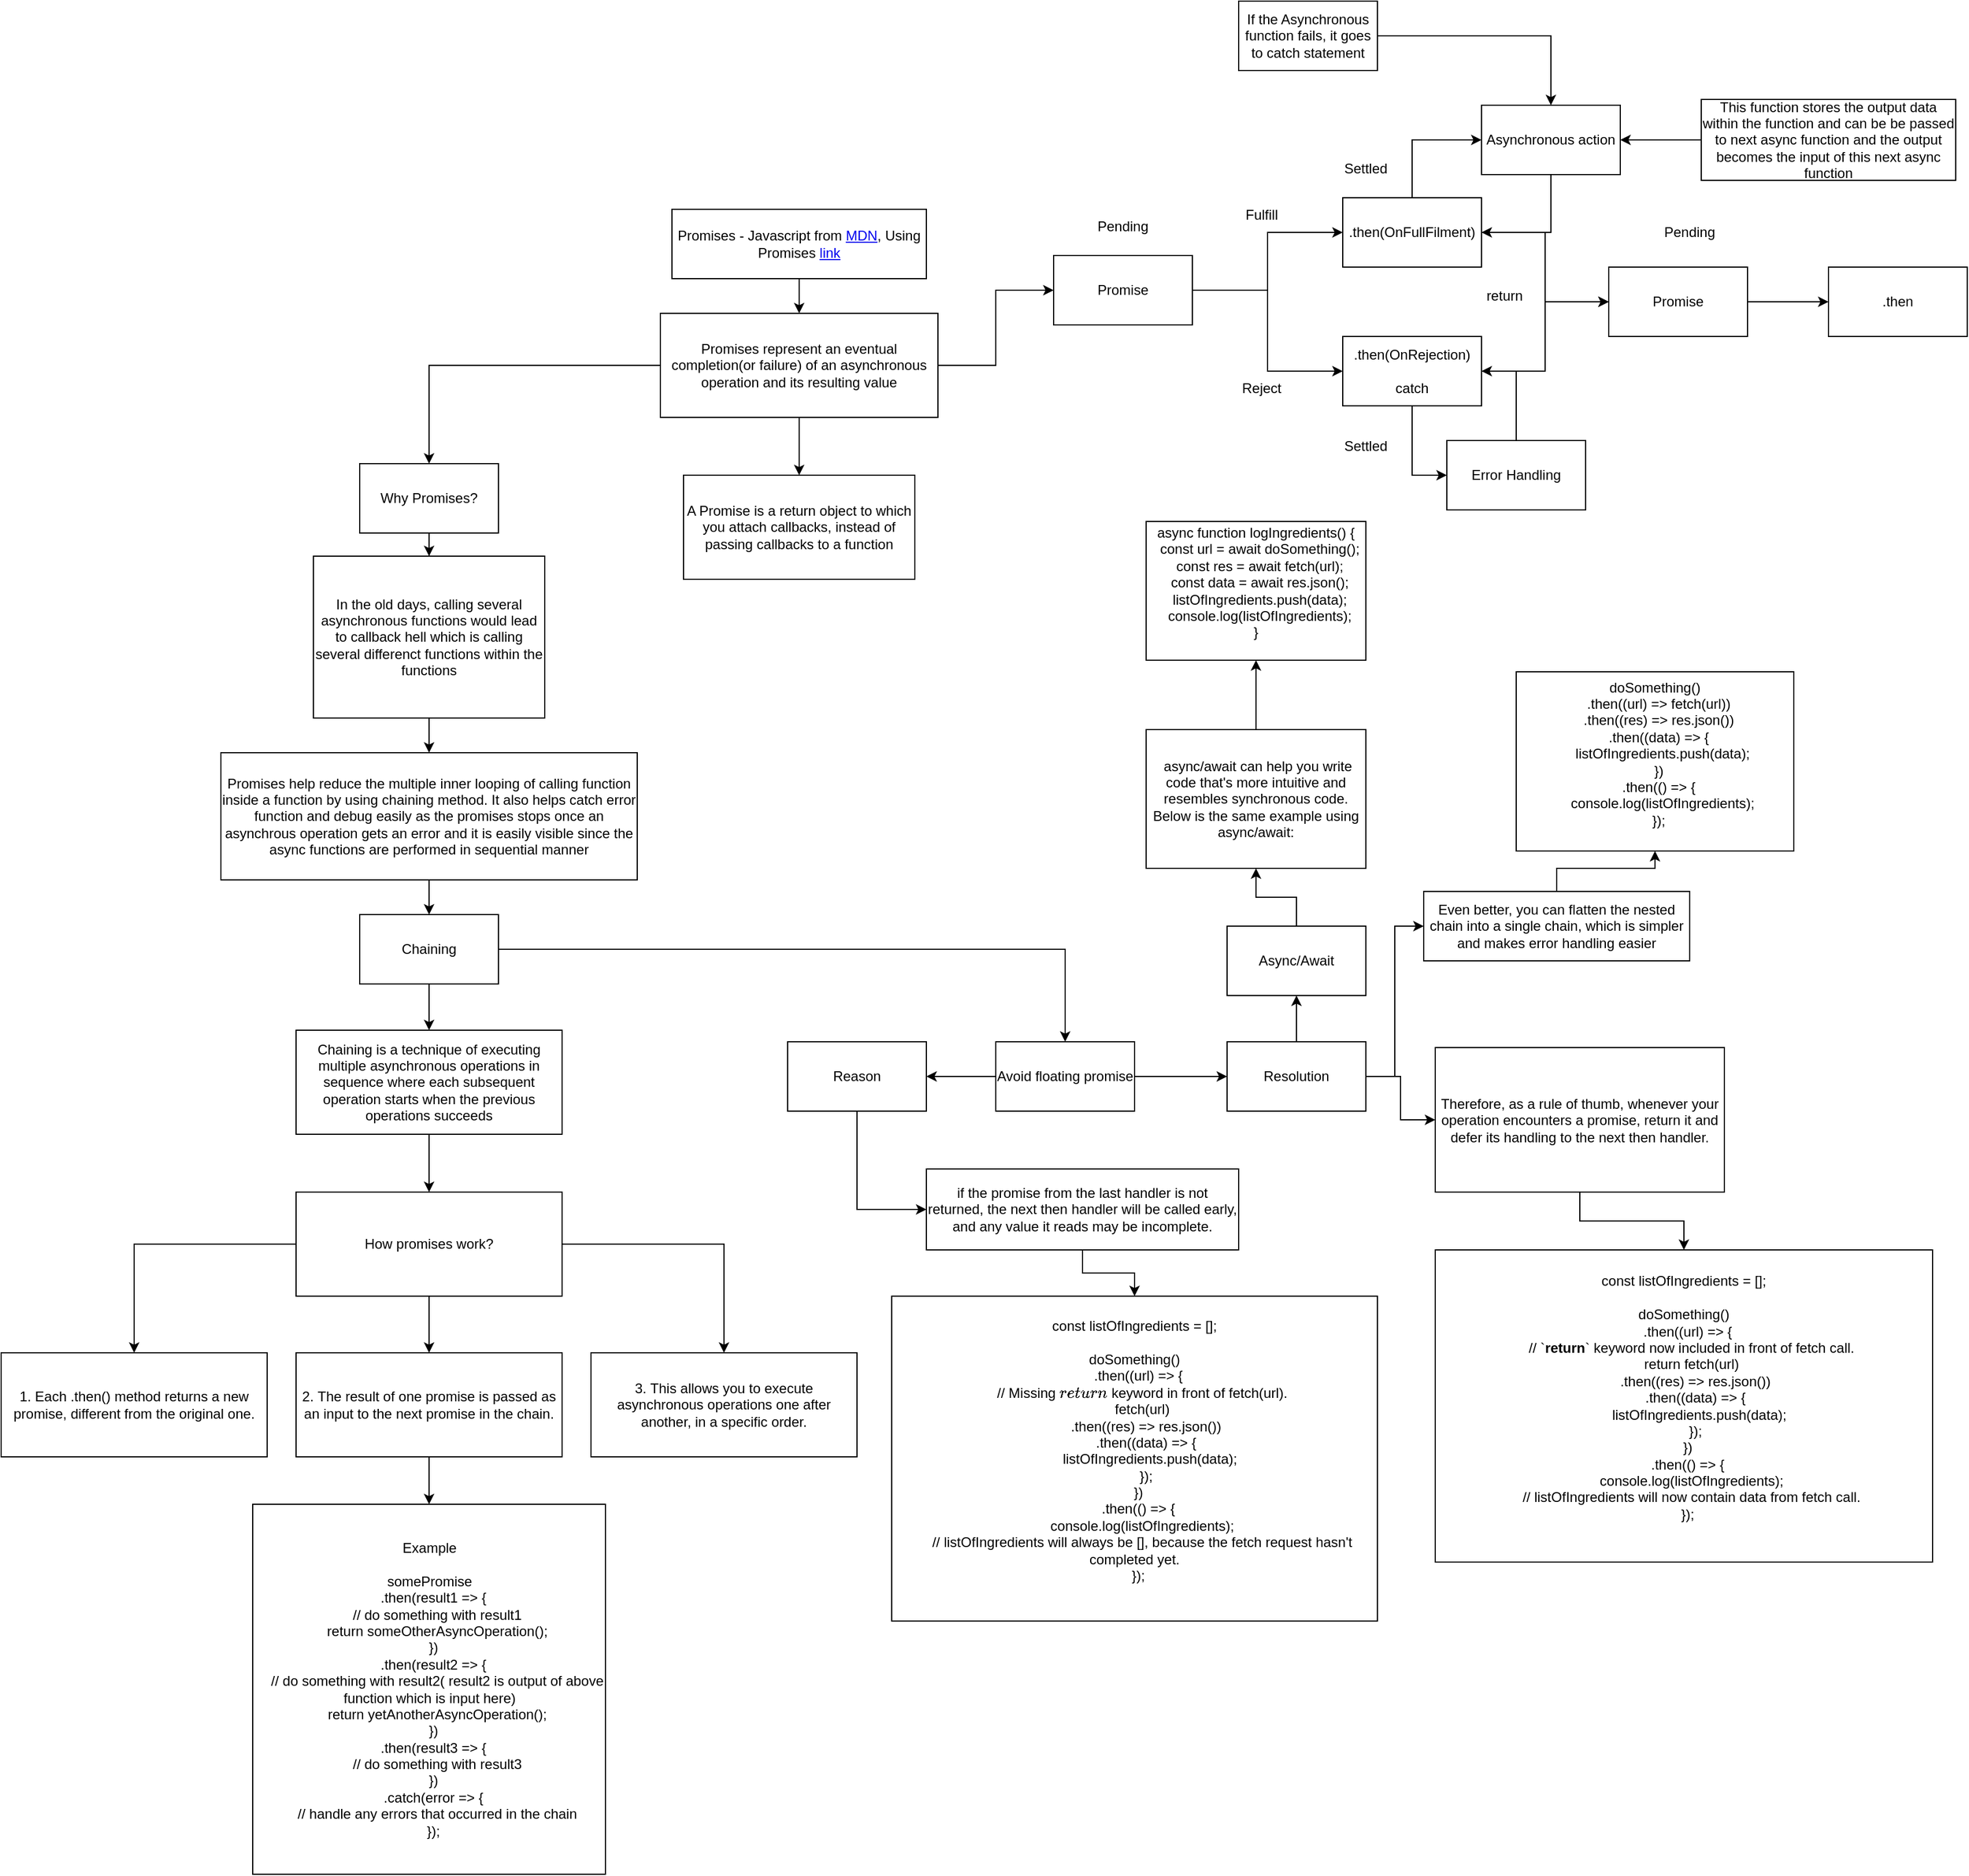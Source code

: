 <mxfile version="24.7.1" type="github">
  <diagram name="Page-1" id="ZCtTJZgCB-62pgYaLrDs">
    <mxGraphModel dx="1976" dy="1730" grid="1" gridSize="10" guides="1" tooltips="1" connect="1" arrows="1" fold="1" page="1" pageScale="1" pageWidth="827" pageHeight="1169" math="0" shadow="0">
      <root>
        <mxCell id="0" />
        <mxCell id="1" parent="0" />
        <mxCell id="sI7mcvTQRgKkUIXhdQUk-55" style="edgeStyle=orthogonalEdgeStyle;rounded=0;orthogonalLoop=1;jettySize=auto;html=1;" parent="1" source="sI7mcvTQRgKkUIXhdQUk-1" target="sI7mcvTQRgKkUIXhdQUk-2" edge="1">
          <mxGeometry relative="1" as="geometry" />
        </mxCell>
        <mxCell id="sI7mcvTQRgKkUIXhdQUk-1" value="Promises - Javascript from &lt;a href=&quot;https://developer.mozilla.org/en-US/docs/Web/JavaScript/Reference/Global_Objects/Promise&quot;&gt;MDN&lt;/a&gt;, Using Promises &lt;a href=&quot;https://developer.mozilla.org/en-US/docs/Web/JavaScript/Guide/Using_promises&quot;&gt;link&lt;/a&gt;" style="rounded=0;whiteSpace=wrap;html=1;" parent="1" vertex="1">
          <mxGeometry x="130" y="90" width="220" height="60" as="geometry" />
        </mxCell>
        <mxCell id="sI7mcvTQRgKkUIXhdQUk-32" style="edgeStyle=orthogonalEdgeStyle;rounded=0;orthogonalLoop=1;jettySize=auto;html=1;entryX=0;entryY=0.5;entryDx=0;entryDy=0;" parent="1" source="sI7mcvTQRgKkUIXhdQUk-2" target="sI7mcvTQRgKkUIXhdQUk-3" edge="1">
          <mxGeometry relative="1" as="geometry" />
        </mxCell>
        <mxCell id="sI7mcvTQRgKkUIXhdQUk-34" style="edgeStyle=orthogonalEdgeStyle;rounded=0;orthogonalLoop=1;jettySize=auto;html=1;" parent="1" source="sI7mcvTQRgKkUIXhdQUk-2" target="sI7mcvTQRgKkUIXhdQUk-33" edge="1">
          <mxGeometry relative="1" as="geometry" />
        </mxCell>
        <mxCell id="sI7mcvTQRgKkUIXhdQUk-36" style="edgeStyle=orthogonalEdgeStyle;rounded=0;orthogonalLoop=1;jettySize=auto;html=1;entryX=0.5;entryY=0;entryDx=0;entryDy=0;" parent="1" source="sI7mcvTQRgKkUIXhdQUk-2" target="sI7mcvTQRgKkUIXhdQUk-35" edge="1">
          <mxGeometry relative="1" as="geometry" />
        </mxCell>
        <mxCell id="sI7mcvTQRgKkUIXhdQUk-2" value="Promises represent an eventual completion(or failure) of an asynchronous operation and its resulting value" style="rounded=0;whiteSpace=wrap;html=1;" parent="1" vertex="1">
          <mxGeometry x="120" y="180" width="240" height="90" as="geometry" />
        </mxCell>
        <mxCell id="sI7mcvTQRgKkUIXhdQUk-10" style="edgeStyle=orthogonalEdgeStyle;rounded=0;orthogonalLoop=1;jettySize=auto;html=1;entryX=0;entryY=0.5;entryDx=0;entryDy=0;" parent="1" source="sI7mcvTQRgKkUIXhdQUk-3" target="sI7mcvTQRgKkUIXhdQUk-5" edge="1">
          <mxGeometry relative="1" as="geometry" />
        </mxCell>
        <mxCell id="sI7mcvTQRgKkUIXhdQUk-11" style="edgeStyle=orthogonalEdgeStyle;rounded=0;orthogonalLoop=1;jettySize=auto;html=1;entryX=0;entryY=0.5;entryDx=0;entryDy=0;" parent="1" source="sI7mcvTQRgKkUIXhdQUk-3" target="sI7mcvTQRgKkUIXhdQUk-4" edge="1">
          <mxGeometry relative="1" as="geometry" />
        </mxCell>
        <mxCell id="sI7mcvTQRgKkUIXhdQUk-3" value="Promise" style="rounded=0;whiteSpace=wrap;html=1;" parent="1" vertex="1">
          <mxGeometry x="460" y="130" width="120" height="60" as="geometry" />
        </mxCell>
        <mxCell id="sI7mcvTQRgKkUIXhdQUk-12" style="edgeStyle=orthogonalEdgeStyle;rounded=0;orthogonalLoop=1;jettySize=auto;html=1;entryX=0;entryY=0.5;entryDx=0;entryDy=0;" parent="1" source="sI7mcvTQRgKkUIXhdQUk-4" target="sI7mcvTQRgKkUIXhdQUk-6" edge="1">
          <mxGeometry relative="1" as="geometry" />
        </mxCell>
        <mxCell id="sI7mcvTQRgKkUIXhdQUk-14" style="edgeStyle=orthogonalEdgeStyle;rounded=0;orthogonalLoop=1;jettySize=auto;html=1;" parent="1" source="sI7mcvTQRgKkUIXhdQUk-4" target="sI7mcvTQRgKkUIXhdQUk-8" edge="1">
          <mxGeometry relative="1" as="geometry" />
        </mxCell>
        <mxCell id="sI7mcvTQRgKkUIXhdQUk-4" value=".then(OnFullFilment)" style="rounded=0;whiteSpace=wrap;html=1;" parent="1" vertex="1">
          <mxGeometry x="710" y="80" width="120" height="60" as="geometry" />
        </mxCell>
        <mxCell id="sI7mcvTQRgKkUIXhdQUk-15" style="edgeStyle=orthogonalEdgeStyle;rounded=0;orthogonalLoop=1;jettySize=auto;html=1;entryX=0;entryY=0.5;entryDx=0;entryDy=0;" parent="1" source="sI7mcvTQRgKkUIXhdQUk-5" target="sI7mcvTQRgKkUIXhdQUk-7" edge="1">
          <mxGeometry relative="1" as="geometry" />
        </mxCell>
        <mxCell id="sI7mcvTQRgKkUIXhdQUk-18" style="edgeStyle=orthogonalEdgeStyle;rounded=0;orthogonalLoop=1;jettySize=auto;html=1;entryX=0;entryY=0.5;entryDx=0;entryDy=0;" parent="1" source="sI7mcvTQRgKkUIXhdQUk-5" target="sI7mcvTQRgKkUIXhdQUk-8" edge="1">
          <mxGeometry relative="1" as="geometry" />
        </mxCell>
        <mxCell id="sI7mcvTQRgKkUIXhdQUk-5" value=".then(OnRejection)&lt;br&gt;&lt;br&gt;catch" style="rounded=0;whiteSpace=wrap;html=1;" parent="1" vertex="1">
          <mxGeometry x="710" y="200" width="120" height="60" as="geometry" />
        </mxCell>
        <mxCell id="sI7mcvTQRgKkUIXhdQUk-13" style="edgeStyle=orthogonalEdgeStyle;rounded=0;orthogonalLoop=1;jettySize=auto;html=1;entryX=1;entryY=0.5;entryDx=0;entryDy=0;" parent="1" source="sI7mcvTQRgKkUIXhdQUk-6" target="sI7mcvTQRgKkUIXhdQUk-4" edge="1">
          <mxGeometry relative="1" as="geometry" />
        </mxCell>
        <mxCell id="sI7mcvTQRgKkUIXhdQUk-6" value="Asynchronous action" style="rounded=0;whiteSpace=wrap;html=1;" parent="1" vertex="1">
          <mxGeometry x="830" width="120" height="60" as="geometry" />
        </mxCell>
        <mxCell id="sI7mcvTQRgKkUIXhdQUk-16" style="edgeStyle=orthogonalEdgeStyle;rounded=0;orthogonalLoop=1;jettySize=auto;html=1;entryX=1;entryY=0.5;entryDx=0;entryDy=0;" parent="1" source="sI7mcvTQRgKkUIXhdQUk-7" target="sI7mcvTQRgKkUIXhdQUk-5" edge="1">
          <mxGeometry relative="1" as="geometry" />
        </mxCell>
        <mxCell id="sI7mcvTQRgKkUIXhdQUk-7" value="Error Handling" style="rounded=0;whiteSpace=wrap;html=1;" parent="1" vertex="1">
          <mxGeometry x="800" y="290" width="120" height="60" as="geometry" />
        </mxCell>
        <mxCell id="sI7mcvTQRgKkUIXhdQUk-19" style="edgeStyle=orthogonalEdgeStyle;rounded=0;orthogonalLoop=1;jettySize=auto;html=1;entryX=0;entryY=0.5;entryDx=0;entryDy=0;" parent="1" source="sI7mcvTQRgKkUIXhdQUk-8" target="sI7mcvTQRgKkUIXhdQUk-9" edge="1">
          <mxGeometry relative="1" as="geometry" />
        </mxCell>
        <mxCell id="sI7mcvTQRgKkUIXhdQUk-8" value="Promise" style="rounded=0;whiteSpace=wrap;html=1;" parent="1" vertex="1">
          <mxGeometry x="940" y="140" width="120" height="60" as="geometry" />
        </mxCell>
        <mxCell id="sI7mcvTQRgKkUIXhdQUk-9" value=".then" style="rounded=0;whiteSpace=wrap;html=1;" parent="1" vertex="1">
          <mxGeometry x="1130" y="140" width="120" height="60" as="geometry" />
        </mxCell>
        <mxCell id="sI7mcvTQRgKkUIXhdQUk-20" value="Fulfill" style="text;html=1;align=center;verticalAlign=middle;whiteSpace=wrap;rounded=0;" parent="1" vertex="1">
          <mxGeometry x="610" y="80" width="60" height="30" as="geometry" />
        </mxCell>
        <mxCell id="sI7mcvTQRgKkUIXhdQUk-21" value="Reject" style="text;html=1;align=center;verticalAlign=middle;whiteSpace=wrap;rounded=0;" parent="1" vertex="1">
          <mxGeometry x="610" y="230" width="60" height="30" as="geometry" />
        </mxCell>
        <mxCell id="sI7mcvTQRgKkUIXhdQUk-22" value="Pending" style="text;html=1;align=center;verticalAlign=middle;whiteSpace=wrap;rounded=0;" parent="1" vertex="1">
          <mxGeometry x="490" y="90" width="60" height="30" as="geometry" />
        </mxCell>
        <mxCell id="sI7mcvTQRgKkUIXhdQUk-23" value="Settled" style="text;html=1;align=center;verticalAlign=middle;whiteSpace=wrap;rounded=0;" parent="1" vertex="1">
          <mxGeometry x="700" y="40" width="60" height="30" as="geometry" />
        </mxCell>
        <mxCell id="sI7mcvTQRgKkUIXhdQUk-24" value="Settled" style="text;html=1;align=center;verticalAlign=middle;whiteSpace=wrap;rounded=0;" parent="1" vertex="1">
          <mxGeometry x="700" y="280" width="60" height="30" as="geometry" />
        </mxCell>
        <mxCell id="sI7mcvTQRgKkUIXhdQUk-25" value="return" style="text;html=1;align=center;verticalAlign=middle;whiteSpace=wrap;rounded=0;" parent="1" vertex="1">
          <mxGeometry x="820" y="150" width="60" height="30" as="geometry" />
        </mxCell>
        <mxCell id="sI7mcvTQRgKkUIXhdQUk-26" value="Pending" style="text;html=1;align=center;verticalAlign=middle;whiteSpace=wrap;rounded=0;" parent="1" vertex="1">
          <mxGeometry x="980" y="95" width="60" height="30" as="geometry" />
        </mxCell>
        <mxCell id="sI7mcvTQRgKkUIXhdQUk-29" style="edgeStyle=orthogonalEdgeStyle;rounded=0;orthogonalLoop=1;jettySize=auto;html=1;entryX=1;entryY=0.5;entryDx=0;entryDy=0;" parent="1" source="sI7mcvTQRgKkUIXhdQUk-27" target="sI7mcvTQRgKkUIXhdQUk-6" edge="1">
          <mxGeometry relative="1" as="geometry" />
        </mxCell>
        <mxCell id="sI7mcvTQRgKkUIXhdQUk-27" value="This function stores the output data within the function and can be be passed to next async function and the output becomes the input of this next async function" style="rounded=0;whiteSpace=wrap;html=1;" parent="1" vertex="1">
          <mxGeometry x="1020" y="-5" width="220" height="70" as="geometry" />
        </mxCell>
        <mxCell id="sI7mcvTQRgKkUIXhdQUk-31" style="edgeStyle=orthogonalEdgeStyle;rounded=0;orthogonalLoop=1;jettySize=auto;html=1;" parent="1" source="sI7mcvTQRgKkUIXhdQUk-30" target="sI7mcvTQRgKkUIXhdQUk-6" edge="1">
          <mxGeometry relative="1" as="geometry" />
        </mxCell>
        <mxCell id="sI7mcvTQRgKkUIXhdQUk-30" value="If the Asynchronous function fails, it goes to catch statement" style="rounded=0;whiteSpace=wrap;html=1;" parent="1" vertex="1">
          <mxGeometry x="620" y="-90" width="120" height="60" as="geometry" />
        </mxCell>
        <mxCell id="sI7mcvTQRgKkUIXhdQUk-33" value="A Promise is a return object to which you attach callbacks, instead of passing callbacks to a function" style="rounded=0;whiteSpace=wrap;html=1;" parent="1" vertex="1">
          <mxGeometry x="140" y="320" width="200" height="90" as="geometry" />
        </mxCell>
        <mxCell id="sI7mcvTQRgKkUIXhdQUk-38" style="edgeStyle=orthogonalEdgeStyle;rounded=0;orthogonalLoop=1;jettySize=auto;html=1;" parent="1" source="sI7mcvTQRgKkUIXhdQUk-35" target="sI7mcvTQRgKkUIXhdQUk-37" edge="1">
          <mxGeometry relative="1" as="geometry" />
        </mxCell>
        <mxCell id="sI7mcvTQRgKkUIXhdQUk-35" value="Why Promises?" style="rounded=0;whiteSpace=wrap;html=1;" parent="1" vertex="1">
          <mxGeometry x="-140" y="310" width="120" height="60" as="geometry" />
        </mxCell>
        <mxCell id="sI7mcvTQRgKkUIXhdQUk-51" style="edgeStyle=orthogonalEdgeStyle;rounded=0;orthogonalLoop=1;jettySize=auto;html=1;" parent="1" source="sI7mcvTQRgKkUIXhdQUk-37" target="sI7mcvTQRgKkUIXhdQUk-39" edge="1">
          <mxGeometry relative="1" as="geometry" />
        </mxCell>
        <mxCell id="sI7mcvTQRgKkUIXhdQUk-37" value="In the old days, calling several asynchronous functions would lead to callback hell which is calling several differenct functions within the functions" style="rounded=0;whiteSpace=wrap;html=1;" parent="1" vertex="1">
          <mxGeometry x="-180" y="390" width="200" height="140" as="geometry" />
        </mxCell>
        <mxCell id="sI7mcvTQRgKkUIXhdQUk-52" style="edgeStyle=orthogonalEdgeStyle;rounded=0;orthogonalLoop=1;jettySize=auto;html=1;" parent="1" source="sI7mcvTQRgKkUIXhdQUk-39" target="sI7mcvTQRgKkUIXhdQUk-40" edge="1">
          <mxGeometry relative="1" as="geometry" />
        </mxCell>
        <mxCell id="sI7mcvTQRgKkUIXhdQUk-39" value="Promises help reduce the multiple inner looping of calling function inside a function by using chaining method. It also helps catch error function and debug easily as the promises stops once an asynchrous operation gets an error and it is easily visible since the async functions are performed in sequential manner" style="rounded=0;whiteSpace=wrap;html=1;" parent="1" vertex="1">
          <mxGeometry x="-260" y="560" width="360" height="110" as="geometry" />
        </mxCell>
        <mxCell id="sI7mcvTQRgKkUIXhdQUk-53" style="edgeStyle=orthogonalEdgeStyle;rounded=0;orthogonalLoop=1;jettySize=auto;html=1;entryX=0.5;entryY=0;entryDx=0;entryDy=0;" parent="1" source="sI7mcvTQRgKkUIXhdQUk-40" target="sI7mcvTQRgKkUIXhdQUk-41" edge="1">
          <mxGeometry relative="1" as="geometry" />
        </mxCell>
        <mxCell id="6V_Kw25gb9ozs9smhxZg-2" style="edgeStyle=orthogonalEdgeStyle;rounded=0;orthogonalLoop=1;jettySize=auto;html=1;entryX=0.5;entryY=0;entryDx=0;entryDy=0;" edge="1" parent="1" source="sI7mcvTQRgKkUIXhdQUk-40" target="6V_Kw25gb9ozs9smhxZg-1">
          <mxGeometry relative="1" as="geometry" />
        </mxCell>
        <mxCell id="sI7mcvTQRgKkUIXhdQUk-40" value="Chaining" style="rounded=0;whiteSpace=wrap;html=1;" parent="1" vertex="1">
          <mxGeometry x="-140" y="700" width="120" height="60" as="geometry" />
        </mxCell>
        <mxCell id="sI7mcvTQRgKkUIXhdQUk-54" style="edgeStyle=orthogonalEdgeStyle;rounded=0;orthogonalLoop=1;jettySize=auto;html=1;entryX=0.5;entryY=0;entryDx=0;entryDy=0;" parent="1" source="sI7mcvTQRgKkUIXhdQUk-41" target="sI7mcvTQRgKkUIXhdQUk-42" edge="1">
          <mxGeometry relative="1" as="geometry" />
        </mxCell>
        <mxCell id="sI7mcvTQRgKkUIXhdQUk-41" value="Chaining is a technique of executing multiple asynchronous operations in sequence where each subsequent operation starts when the previous operations succeeds" style="rounded=0;whiteSpace=wrap;html=1;" parent="1" vertex="1">
          <mxGeometry x="-195" y="800" width="230" height="90" as="geometry" />
        </mxCell>
        <mxCell id="sI7mcvTQRgKkUIXhdQUk-46" style="edgeStyle=orthogonalEdgeStyle;rounded=0;orthogonalLoop=1;jettySize=auto;html=1;entryX=0.5;entryY=0;entryDx=0;entryDy=0;" parent="1" source="sI7mcvTQRgKkUIXhdQUk-42" target="sI7mcvTQRgKkUIXhdQUk-43" edge="1">
          <mxGeometry relative="1" as="geometry" />
        </mxCell>
        <mxCell id="sI7mcvTQRgKkUIXhdQUk-47" style="edgeStyle=orthogonalEdgeStyle;rounded=0;orthogonalLoop=1;jettySize=auto;html=1;" parent="1" source="sI7mcvTQRgKkUIXhdQUk-42" target="sI7mcvTQRgKkUIXhdQUk-44" edge="1">
          <mxGeometry relative="1" as="geometry" />
        </mxCell>
        <mxCell id="sI7mcvTQRgKkUIXhdQUk-48" style="edgeStyle=orthogonalEdgeStyle;rounded=0;orthogonalLoop=1;jettySize=auto;html=1;" parent="1" source="sI7mcvTQRgKkUIXhdQUk-42" target="sI7mcvTQRgKkUIXhdQUk-45" edge="1">
          <mxGeometry relative="1" as="geometry" />
        </mxCell>
        <mxCell id="sI7mcvTQRgKkUIXhdQUk-42" value="How promises work?" style="rounded=0;whiteSpace=wrap;html=1;" parent="1" vertex="1">
          <mxGeometry x="-195" y="940" width="230" height="90" as="geometry" />
        </mxCell>
        <mxCell id="sI7mcvTQRgKkUIXhdQUk-43" value="1.&amp;nbsp;Each .then() method returns a new promise, different from the original one." style="rounded=0;whiteSpace=wrap;html=1;" parent="1" vertex="1">
          <mxGeometry x="-450" y="1079" width="230" height="90" as="geometry" />
        </mxCell>
        <mxCell id="sI7mcvTQRgKkUIXhdQUk-50" style="edgeStyle=orthogonalEdgeStyle;rounded=0;orthogonalLoop=1;jettySize=auto;html=1;" parent="1" source="sI7mcvTQRgKkUIXhdQUk-44" target="sI7mcvTQRgKkUIXhdQUk-49" edge="1">
          <mxGeometry relative="1" as="geometry" />
        </mxCell>
        <mxCell id="sI7mcvTQRgKkUIXhdQUk-44" value="2.&amp;nbsp;The result of one promise is passed as an input to the next promise in the chain." style="rounded=0;whiteSpace=wrap;html=1;" parent="1" vertex="1">
          <mxGeometry x="-195" y="1079" width="230" height="90" as="geometry" />
        </mxCell>
        <mxCell id="sI7mcvTQRgKkUIXhdQUk-45" value="3.&amp;nbsp;This allows you to execute asynchronous operations one after another, in a specific order." style="rounded=0;whiteSpace=wrap;html=1;" parent="1" vertex="1">
          <mxGeometry x="60" y="1079" width="230" height="90" as="geometry" />
        </mxCell>
        <mxCell id="sI7mcvTQRgKkUIXhdQUk-49" value="&lt;div&gt;Example&lt;br&gt;&lt;br&gt;somePromise&lt;/div&gt;&lt;div&gt;&amp;nbsp; .then(result1 =&amp;gt; {&lt;/div&gt;&lt;div&gt;&amp;nbsp; &amp;nbsp; // do something with result1&lt;/div&gt;&lt;div&gt;&amp;nbsp; &amp;nbsp; return someOtherAsyncOperation();&lt;/div&gt;&lt;div&gt;&amp;nbsp; })&lt;/div&gt;&lt;div&gt;&amp;nbsp; .then(result2 =&amp;gt; {&lt;/div&gt;&lt;div&gt;&amp;nbsp; &amp;nbsp; // do something with result2( result2 is output of above function which is input here)&lt;/div&gt;&lt;div&gt;&amp;nbsp; &amp;nbsp; return yetAnotherAsyncOperation();&lt;/div&gt;&lt;div&gt;&amp;nbsp; })&lt;/div&gt;&lt;div&gt;&amp;nbsp; .then(result3 =&amp;gt; {&lt;/div&gt;&lt;div&gt;&amp;nbsp; &amp;nbsp; // do something with result3&lt;/div&gt;&lt;div&gt;&amp;nbsp; })&lt;/div&gt;&lt;div&gt;&amp;nbsp; .catch(error =&amp;gt; {&lt;/div&gt;&lt;div&gt;&amp;nbsp; &amp;nbsp; // handle any errors that occurred in the chain&lt;/div&gt;&lt;div&gt;&amp;nbsp; });&lt;/div&gt;" style="rounded=0;whiteSpace=wrap;html=1;" parent="1" vertex="1">
          <mxGeometry x="-232.5" y="1210" width="305" height="320" as="geometry" />
        </mxCell>
        <mxCell id="6V_Kw25gb9ozs9smhxZg-7" style="edgeStyle=orthogonalEdgeStyle;rounded=0;orthogonalLoop=1;jettySize=auto;html=1;entryX=1;entryY=0.5;entryDx=0;entryDy=0;" edge="1" parent="1" source="6V_Kw25gb9ozs9smhxZg-1" target="6V_Kw25gb9ozs9smhxZg-6">
          <mxGeometry relative="1" as="geometry" />
        </mxCell>
        <mxCell id="6V_Kw25gb9ozs9smhxZg-11" style="edgeStyle=orthogonalEdgeStyle;rounded=0;orthogonalLoop=1;jettySize=auto;html=1;" edge="1" parent="1" source="6V_Kw25gb9ozs9smhxZg-1" target="6V_Kw25gb9ozs9smhxZg-9">
          <mxGeometry relative="1" as="geometry" />
        </mxCell>
        <mxCell id="6V_Kw25gb9ozs9smhxZg-1" value="Avoid floating promise" style="rounded=0;whiteSpace=wrap;html=1;" vertex="1" parent="1">
          <mxGeometry x="410" y="810" width="120" height="60" as="geometry" />
        </mxCell>
        <mxCell id="6V_Kw25gb9ozs9smhxZg-5" style="edgeStyle=orthogonalEdgeStyle;rounded=0;orthogonalLoop=1;jettySize=auto;html=1;" edge="1" parent="1" source="6V_Kw25gb9ozs9smhxZg-3" target="6V_Kw25gb9ozs9smhxZg-4">
          <mxGeometry relative="1" as="geometry" />
        </mxCell>
        <mxCell id="6V_Kw25gb9ozs9smhxZg-3" value="if the promise from the last handler is not returned, the next then handler will be called early, and any value it reads may be incomplete." style="rounded=0;whiteSpace=wrap;html=1;" vertex="1" parent="1">
          <mxGeometry x="350" y="920" width="270" height="70" as="geometry" />
        </mxCell>
        <mxCell id="6V_Kw25gb9ozs9smhxZg-4" value="&lt;div&gt;const listOfIngredients = [];&lt;/div&gt;&lt;div&gt;&lt;br&gt;&lt;/div&gt;&lt;div&gt;doSomething()&lt;/div&gt;&lt;div&gt;&amp;nbsp; .then((url) =&amp;gt; {&lt;/div&gt;&lt;div&gt;&amp;nbsp; &amp;nbsp; // Missing `return` keyword in front of fetch(url).&lt;/div&gt;&lt;div&gt;&amp;nbsp; &amp;nbsp; fetch(url)&lt;/div&gt;&lt;div&gt;&amp;nbsp; &amp;nbsp; &amp;nbsp; .then((res) =&amp;gt; res.json())&lt;/div&gt;&lt;div&gt;&amp;nbsp; &amp;nbsp; &amp;nbsp; .then((data) =&amp;gt; {&lt;/div&gt;&lt;div&gt;&amp;nbsp; &amp;nbsp; &amp;nbsp; &amp;nbsp; listOfIngredients.push(data);&lt;/div&gt;&lt;div&gt;&amp;nbsp; &amp;nbsp; &amp;nbsp; });&lt;/div&gt;&lt;div&gt;&amp;nbsp; })&lt;/div&gt;&lt;div&gt;&amp;nbsp; .then(() =&amp;gt; {&lt;/div&gt;&lt;div&gt;&amp;nbsp; &amp;nbsp; console.log(listOfIngredients);&lt;/div&gt;&lt;div&gt;&amp;nbsp; &amp;nbsp; // listOfIngredients will always be [], because the fetch request hasn&#39;t completed yet.&lt;/div&gt;&lt;div&gt;&amp;nbsp; });&lt;/div&gt;&lt;div&gt;&lt;br&gt;&lt;/div&gt;" style="rounded=0;whiteSpace=wrap;html=1;" vertex="1" parent="1">
          <mxGeometry x="320" y="1030" width="420" height="281" as="geometry" />
        </mxCell>
        <mxCell id="6V_Kw25gb9ozs9smhxZg-8" style="edgeStyle=orthogonalEdgeStyle;rounded=0;orthogonalLoop=1;jettySize=auto;html=1;entryX=0;entryY=0.5;entryDx=0;entryDy=0;" edge="1" parent="1" source="6V_Kw25gb9ozs9smhxZg-6" target="6V_Kw25gb9ozs9smhxZg-3">
          <mxGeometry relative="1" as="geometry" />
        </mxCell>
        <mxCell id="6V_Kw25gb9ozs9smhxZg-6" value="Reason" style="rounded=0;whiteSpace=wrap;html=1;" vertex="1" parent="1">
          <mxGeometry x="230" y="810" width="120" height="60" as="geometry" />
        </mxCell>
        <mxCell id="6V_Kw25gb9ozs9smhxZg-12" style="edgeStyle=orthogonalEdgeStyle;rounded=0;orthogonalLoop=1;jettySize=auto;html=1;entryX=0;entryY=0.5;entryDx=0;entryDy=0;" edge="1" parent="1" source="6V_Kw25gb9ozs9smhxZg-9" target="6V_Kw25gb9ozs9smhxZg-10">
          <mxGeometry relative="1" as="geometry" />
        </mxCell>
        <mxCell id="6V_Kw25gb9ozs9smhxZg-17" style="edgeStyle=orthogonalEdgeStyle;rounded=0;orthogonalLoop=1;jettySize=auto;html=1;entryX=0;entryY=0.5;entryDx=0;entryDy=0;" edge="1" parent="1" source="6V_Kw25gb9ozs9smhxZg-9" target="6V_Kw25gb9ozs9smhxZg-15">
          <mxGeometry relative="1" as="geometry" />
        </mxCell>
        <mxCell id="6V_Kw25gb9ozs9smhxZg-22" style="edgeStyle=orthogonalEdgeStyle;rounded=0;orthogonalLoop=1;jettySize=auto;html=1;entryX=0.5;entryY=1;entryDx=0;entryDy=0;" edge="1" parent="1" source="6V_Kw25gb9ozs9smhxZg-9" target="6V_Kw25gb9ozs9smhxZg-19">
          <mxGeometry relative="1" as="geometry" />
        </mxCell>
        <mxCell id="6V_Kw25gb9ozs9smhxZg-9" value="Resolution" style="rounded=0;whiteSpace=wrap;html=1;" vertex="1" parent="1">
          <mxGeometry x="610" y="810" width="120" height="60" as="geometry" />
        </mxCell>
        <mxCell id="6V_Kw25gb9ozs9smhxZg-14" style="edgeStyle=orthogonalEdgeStyle;rounded=0;orthogonalLoop=1;jettySize=auto;html=1;" edge="1" parent="1" source="6V_Kw25gb9ozs9smhxZg-10" target="6V_Kw25gb9ozs9smhxZg-13">
          <mxGeometry relative="1" as="geometry" />
        </mxCell>
        <mxCell id="6V_Kw25gb9ozs9smhxZg-10" value="Therefore, as a rule of thumb, whenever your operation encounters a promise, return it and defer its handling to the next then handler." style="rounded=0;whiteSpace=wrap;html=1;" vertex="1" parent="1">
          <mxGeometry x="790" y="815" width="250" height="125" as="geometry" />
        </mxCell>
        <mxCell id="6V_Kw25gb9ozs9smhxZg-13" value="&lt;div&gt;const listOfIngredients = [];&lt;/div&gt;&lt;div&gt;&lt;br&gt;&lt;/div&gt;&lt;div&gt;doSomething()&lt;/div&gt;&lt;div&gt;&amp;nbsp; .then((url) =&amp;gt; {&lt;/div&gt;&lt;div&gt;&amp;nbsp; &amp;nbsp; // `&lt;b&gt;return&lt;/b&gt;` keyword now included in front of fetch call.&lt;/div&gt;&lt;div&gt;&amp;nbsp; &amp;nbsp; return fetch(url)&lt;/div&gt;&lt;div&gt;&amp;nbsp; &amp;nbsp; &amp;nbsp; .then((res) =&amp;gt; res.json())&lt;/div&gt;&lt;div&gt;&amp;nbsp; &amp;nbsp; &amp;nbsp; .then((data) =&amp;gt; {&lt;/div&gt;&lt;div&gt;&amp;nbsp; &amp;nbsp; &amp;nbsp; &amp;nbsp; listOfIngredients.push(data);&lt;/div&gt;&lt;div&gt;&amp;nbsp; &amp;nbsp; &amp;nbsp; });&lt;/div&gt;&lt;div&gt;&amp;nbsp; })&lt;/div&gt;&lt;div&gt;&amp;nbsp; .then(() =&amp;gt; {&lt;/div&gt;&lt;div&gt;&amp;nbsp; &amp;nbsp; console.log(listOfIngredients);&lt;/div&gt;&lt;div&gt;&amp;nbsp; &amp;nbsp; // listOfIngredients will now contain data from fetch call.&lt;/div&gt;&lt;div&gt;&amp;nbsp; });&lt;/div&gt;&lt;div&gt;&lt;br&gt;&lt;/div&gt;" style="rounded=0;whiteSpace=wrap;html=1;" vertex="1" parent="1">
          <mxGeometry x="790" y="990" width="430" height="270" as="geometry" />
        </mxCell>
        <mxCell id="6V_Kw25gb9ozs9smhxZg-18" style="edgeStyle=orthogonalEdgeStyle;rounded=0;orthogonalLoop=1;jettySize=auto;html=1;" edge="1" parent="1" source="6V_Kw25gb9ozs9smhxZg-15" target="6V_Kw25gb9ozs9smhxZg-16">
          <mxGeometry relative="1" as="geometry" />
        </mxCell>
        <mxCell id="6V_Kw25gb9ozs9smhxZg-15" value="Even better, you can flatten the nested chain into a single chain, which is simpler and makes error handling easier" style="rounded=0;whiteSpace=wrap;html=1;" vertex="1" parent="1">
          <mxGeometry x="780" y="680" width="230" height="60" as="geometry" />
        </mxCell>
        <mxCell id="6V_Kw25gb9ozs9smhxZg-16" value="&lt;div&gt;doSomething()&lt;/div&gt;&lt;div&gt;&amp;nbsp; .then((url) =&amp;gt; fetch(url))&lt;/div&gt;&lt;div&gt;&amp;nbsp; .then((res) =&amp;gt; res.json())&lt;/div&gt;&lt;div&gt;&amp;nbsp; .then((data) =&amp;gt; {&lt;/div&gt;&lt;div&gt;&amp;nbsp; &amp;nbsp; listOfIngredients.push(data);&lt;/div&gt;&lt;div&gt;&amp;nbsp; })&lt;/div&gt;&lt;div&gt;&amp;nbsp; .then(() =&amp;gt; {&lt;/div&gt;&lt;div&gt;&amp;nbsp; &amp;nbsp; console.log(listOfIngredients);&lt;/div&gt;&lt;div&gt;&amp;nbsp; });&lt;/div&gt;&lt;div&gt;&lt;br&gt;&lt;/div&gt;" style="rounded=0;whiteSpace=wrap;html=1;" vertex="1" parent="1">
          <mxGeometry x="860" y="490" width="240" height="155" as="geometry" />
        </mxCell>
        <mxCell id="6V_Kw25gb9ozs9smhxZg-23" style="edgeStyle=orthogonalEdgeStyle;rounded=0;orthogonalLoop=1;jettySize=auto;html=1;entryX=0.5;entryY=1;entryDx=0;entryDy=0;" edge="1" parent="1" source="6V_Kw25gb9ozs9smhxZg-19" target="6V_Kw25gb9ozs9smhxZg-20">
          <mxGeometry relative="1" as="geometry" />
        </mxCell>
        <mxCell id="6V_Kw25gb9ozs9smhxZg-19" value="Async/Await" style="rounded=0;whiteSpace=wrap;html=1;" vertex="1" parent="1">
          <mxGeometry x="610" y="710" width="120" height="60" as="geometry" />
        </mxCell>
        <mxCell id="6V_Kw25gb9ozs9smhxZg-24" style="edgeStyle=orthogonalEdgeStyle;rounded=0;orthogonalLoop=1;jettySize=auto;html=1;entryX=0.5;entryY=1;entryDx=0;entryDy=0;" edge="1" parent="1" source="6V_Kw25gb9ozs9smhxZg-20" target="6V_Kw25gb9ozs9smhxZg-21">
          <mxGeometry relative="1" as="geometry" />
        </mxCell>
        <mxCell id="6V_Kw25gb9ozs9smhxZg-20" value="&amp;nbsp;async/await can help you write code that&#39;s more intuitive and resembles synchronous code. Below is the same example using async/await:" style="rounded=0;whiteSpace=wrap;html=1;" vertex="1" parent="1">
          <mxGeometry x="540" y="540" width="190" height="120" as="geometry" />
        </mxCell>
        <mxCell id="6V_Kw25gb9ozs9smhxZg-21" value="&lt;div&gt;async function logIngredients() {&lt;/div&gt;&lt;div&gt;&amp;nbsp; const url = await doSomething();&lt;/div&gt;&lt;div&gt;&amp;nbsp; const res = await fetch(url);&lt;/div&gt;&lt;div&gt;&amp;nbsp; const data = await res.json();&lt;/div&gt;&lt;div&gt;&amp;nbsp; listOfIngredients.push(data);&lt;/div&gt;&lt;div&gt;&amp;nbsp; console.log(listOfIngredients);&lt;/div&gt;&lt;div&gt;}&lt;/div&gt;&lt;div&gt;&lt;br&gt;&lt;/div&gt;" style="rounded=0;whiteSpace=wrap;html=1;" vertex="1" parent="1">
          <mxGeometry x="540" y="360" width="190" height="120" as="geometry" />
        </mxCell>
      </root>
    </mxGraphModel>
  </diagram>
</mxfile>
